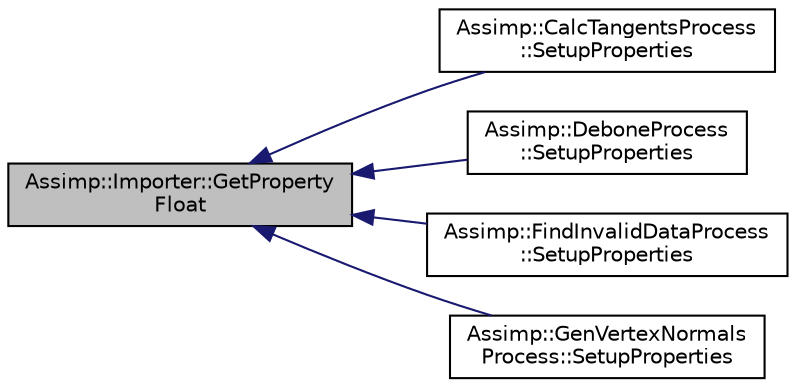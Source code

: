 digraph "Assimp::Importer::GetPropertyFloat"
{
  edge [fontname="Helvetica",fontsize="10",labelfontname="Helvetica",labelfontsize="10"];
  node [fontname="Helvetica",fontsize="10",shape=record];
  rankdir="LR";
  Node1 [label="Assimp::Importer::GetProperty\lFloat",height=0.2,width=0.4,color="black", fillcolor="grey75", style="filled", fontcolor="black"];
  Node1 -> Node2 [dir="back",color="midnightblue",fontsize="10",style="solid"];
  Node2 [label="Assimp::CalcTangentsProcess\l::SetupProperties",height=0.2,width=0.4,color="black", fillcolor="white", style="filled",URL="$class_assimp_1_1_calc_tangents_process.html#a3d68f84fd012e905337f863e1c354332"];
  Node1 -> Node3 [dir="back",color="midnightblue",fontsize="10",style="solid"];
  Node3 [label="Assimp::DeboneProcess\l::SetupProperties",height=0.2,width=0.4,color="black", fillcolor="white", style="filled",URL="$class_assimp_1_1_debone_process.html#ad062ecc02d4c77deed2028d952626526"];
  Node1 -> Node4 [dir="back",color="midnightblue",fontsize="10",style="solid"];
  Node4 [label="Assimp::FindInvalidDataProcess\l::SetupProperties",height=0.2,width=0.4,color="black", fillcolor="white", style="filled",URL="$class_assimp_1_1_find_invalid_data_process.html#a513544358e1d55ba72d3120945faeef7"];
  Node1 -> Node5 [dir="back",color="midnightblue",fontsize="10",style="solid"];
  Node5 [label="Assimp::GenVertexNormals\lProcess::SetupProperties",height=0.2,width=0.4,color="black", fillcolor="white", style="filled",URL="$class_assimp_1_1_gen_vertex_normals_process.html#af090526a8a1e0b9d84fd16cd6059b563"];
}
